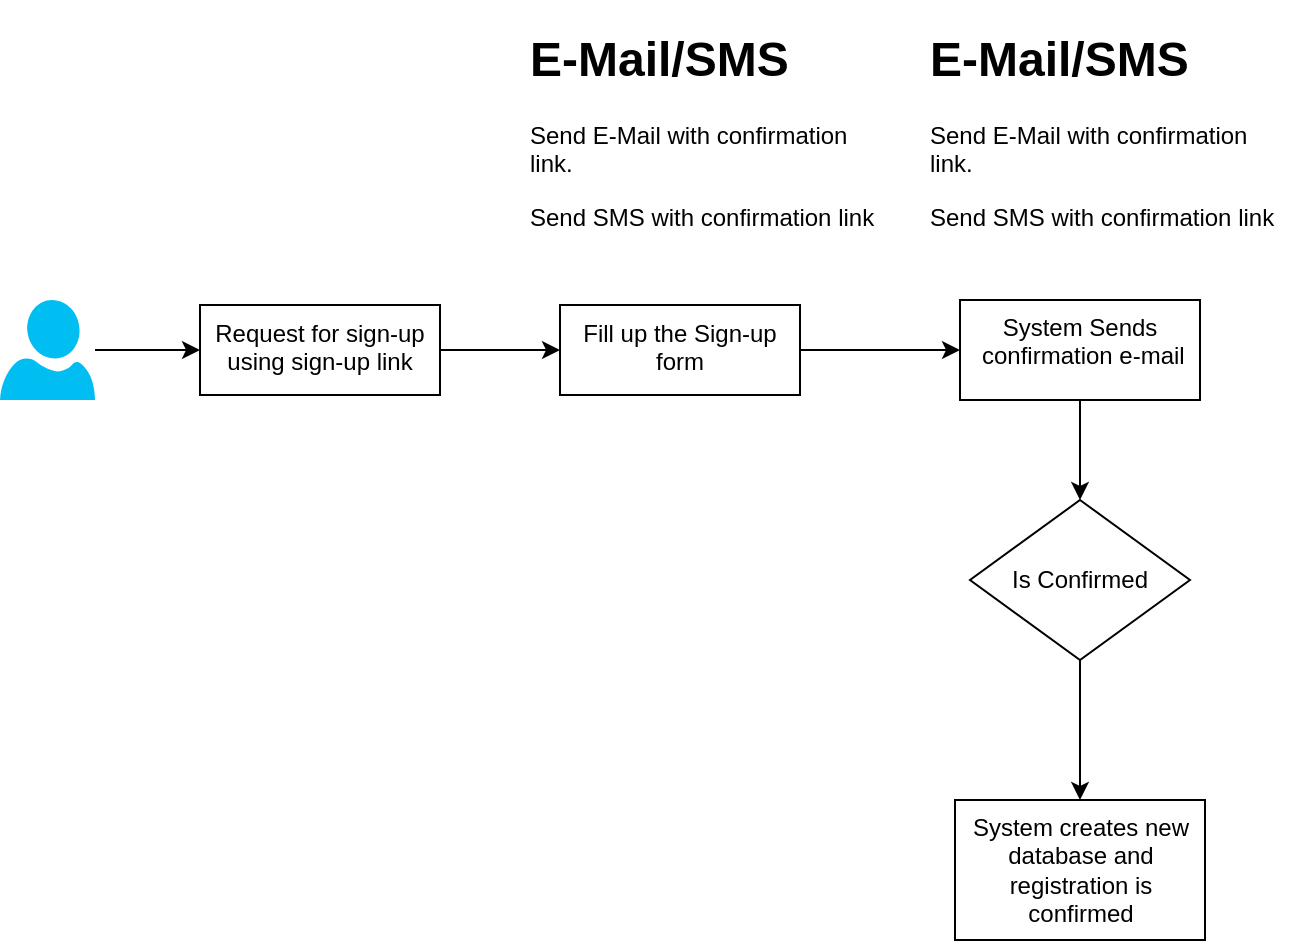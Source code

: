 <mxfile version="14.3.1" type="github">
  <diagram id="AZQEQhNecrkawIITAfzf" name="Page-1">
    <mxGraphModel dx="1186" dy="709" grid="1" gridSize="10" guides="1" tooltips="1" connect="1" arrows="1" fold="1" page="1" pageScale="1" pageWidth="827" pageHeight="1169" math="0" shadow="0">
      <root>
        <mxCell id="0" />
        <mxCell id="1" parent="0" />
        <mxCell id="088Do1A3t5CvTh4l-1qn-3" value="" style="edgeStyle=orthogonalEdgeStyle;rounded=0;orthogonalLoop=1;jettySize=auto;html=1;" edge="1" parent="1" source="088Do1A3t5CvTh4l-1qn-1" target="088Do1A3t5CvTh4l-1qn-2">
          <mxGeometry relative="1" as="geometry" />
        </mxCell>
        <mxCell id="088Do1A3t5CvTh4l-1qn-1" value="" style="verticalLabelPosition=bottom;html=1;verticalAlign=top;align=center;strokeColor=none;fillColor=#00BEF2;shape=mxgraph.azure.user;" vertex="1" parent="1">
          <mxGeometry x="130" y="180" width="47.5" height="50" as="geometry" />
        </mxCell>
        <mxCell id="088Do1A3t5CvTh4l-1qn-5" value="" style="edgeStyle=orthogonalEdgeStyle;rounded=0;orthogonalLoop=1;jettySize=auto;html=1;" edge="1" parent="1" source="088Do1A3t5CvTh4l-1qn-2" target="088Do1A3t5CvTh4l-1qn-4">
          <mxGeometry relative="1" as="geometry" />
        </mxCell>
        <mxCell id="088Do1A3t5CvTh4l-1qn-2" value="Request for sign-up using sign-up link" style="whiteSpace=wrap;html=1;verticalAlign=top;fillColor=none;" vertex="1" parent="1">
          <mxGeometry x="230" y="182.5" width="120" height="45" as="geometry" />
        </mxCell>
        <mxCell id="088Do1A3t5CvTh4l-1qn-9" value="" style="edgeStyle=orthogonalEdgeStyle;rounded=0;orthogonalLoop=1;jettySize=auto;html=1;" edge="1" parent="1" source="088Do1A3t5CvTh4l-1qn-4" target="088Do1A3t5CvTh4l-1qn-8">
          <mxGeometry relative="1" as="geometry" />
        </mxCell>
        <mxCell id="088Do1A3t5CvTh4l-1qn-4" value="Fill up the Sign-up form" style="whiteSpace=wrap;html=1;verticalAlign=top;fillColor=none;" vertex="1" parent="1">
          <mxGeometry x="410" y="182.5" width="120" height="45" as="geometry" />
        </mxCell>
        <mxCell id="088Do1A3t5CvTh4l-1qn-14" value="" style="edgeStyle=orthogonalEdgeStyle;rounded=0;orthogonalLoop=1;jettySize=auto;html=1;" edge="1" parent="1" source="088Do1A3t5CvTh4l-1qn-8" target="088Do1A3t5CvTh4l-1qn-11">
          <mxGeometry relative="1" as="geometry" />
        </mxCell>
        <mxCell id="088Do1A3t5CvTh4l-1qn-8" value="System Sends &amp;nbsp;confirmation e-mail" style="whiteSpace=wrap;html=1;verticalAlign=top;fillColor=none;" vertex="1" parent="1">
          <mxGeometry x="610" y="180" width="120" height="50" as="geometry" />
        </mxCell>
        <mxCell id="088Do1A3t5CvTh4l-1qn-13" value="" style="edgeStyle=orthogonalEdgeStyle;rounded=0;orthogonalLoop=1;jettySize=auto;html=1;" edge="1" parent="1" source="088Do1A3t5CvTh4l-1qn-11" target="088Do1A3t5CvTh4l-1qn-12">
          <mxGeometry relative="1" as="geometry" />
        </mxCell>
        <mxCell id="088Do1A3t5CvTh4l-1qn-11" value="Is Confirmed" style="rhombus;whiteSpace=wrap;html=1;strokeColor=#000000;fillColor=none;" vertex="1" parent="1">
          <mxGeometry x="615" y="280" width="110" height="80" as="geometry" />
        </mxCell>
        <mxCell id="088Do1A3t5CvTh4l-1qn-12" value="System creates new database and registration is confirmed" style="whiteSpace=wrap;html=1;fillColor=none;" vertex="1" parent="1">
          <mxGeometry x="607.5" y="430" width="125" height="70" as="geometry" />
        </mxCell>
        <mxCell id="088Do1A3t5CvTh4l-1qn-17" value="&lt;h1&gt;E-Mail/SMS&lt;/h1&gt;&lt;p&gt;Send E-Mail with confirmation link.&lt;/p&gt;&lt;p&gt;Send SMS with confirmation link&lt;/p&gt;" style="text;html=1;strokeColor=none;fillColor=none;spacing=5;spacingTop=-20;whiteSpace=wrap;overflow=hidden;rounded=0;" vertex="1" parent="1">
          <mxGeometry x="590" y="40" width="190" height="120" as="geometry" />
        </mxCell>
        <mxCell id="088Do1A3t5CvTh4l-1qn-18" value="&lt;h1&gt;E-Mail/SMS&lt;/h1&gt;&lt;p&gt;Send E-Mail with confirmation link.&lt;/p&gt;&lt;p&gt;Send SMS with confirmation link&lt;/p&gt;" style="text;html=1;strokeColor=none;fillColor=none;spacing=5;spacingTop=-20;whiteSpace=wrap;overflow=hidden;rounded=0;" vertex="1" parent="1">
          <mxGeometry x="390" y="40" width="190" height="120" as="geometry" />
        </mxCell>
      </root>
    </mxGraphModel>
  </diagram>
</mxfile>
